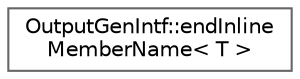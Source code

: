 digraph "Graphical Class Hierarchy"
{
 // INTERACTIVE_SVG=YES
 // LATEX_PDF_SIZE
  bgcolor="transparent";
  edge [fontname=Helvetica,fontsize=10,labelfontname=Helvetica,labelfontsize=10];
  node [fontname=Helvetica,fontsize=10,shape=box,height=0.2,width=0.4];
  rankdir="LR";
  Node0 [label="OutputGenIntf::endInline\lMemberName\< T \>",height=0.2,width=0.4,color="grey40", fillcolor="white", style="filled",URL="$d5/d6f/struct_output_gen_intf_1_1end_inline_member_name.html",tooltip=" "];
}
